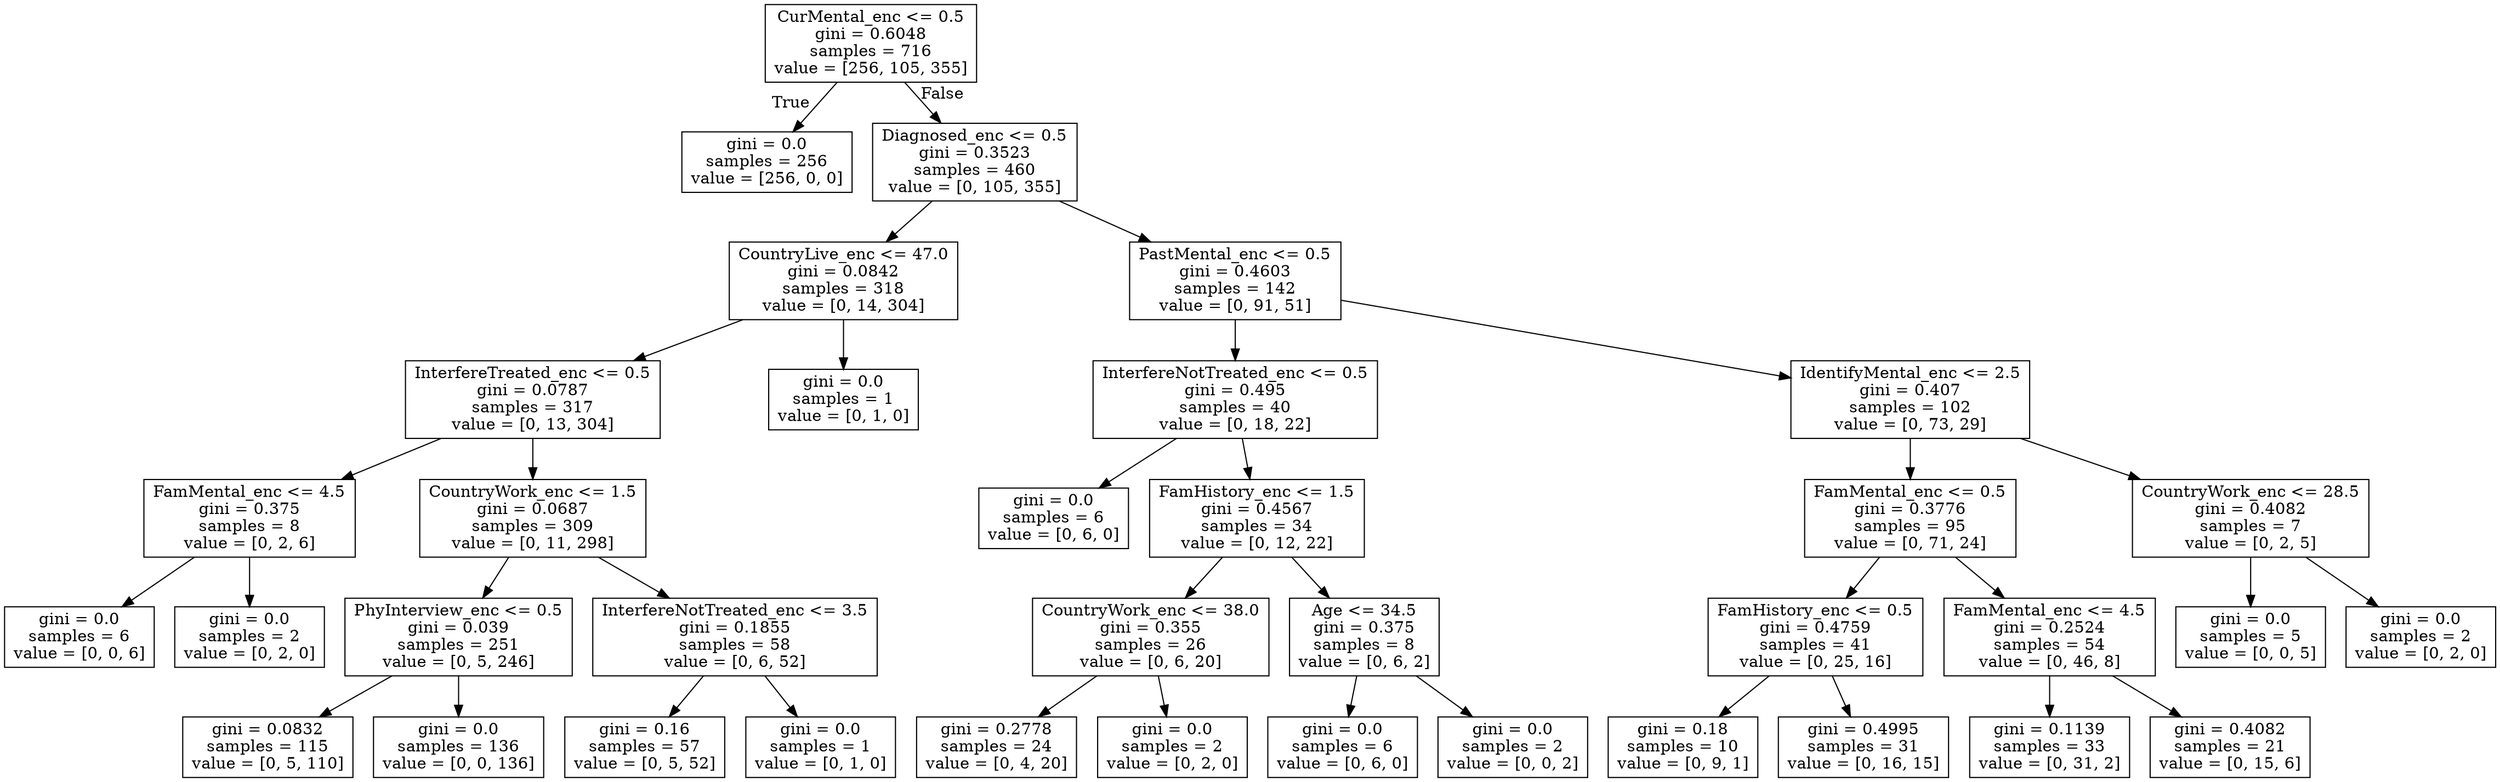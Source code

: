 digraph Tree {
node [shape=box] ;
0 [label="CurMental_enc <= 0.5\ngini = 0.6048\nsamples = 716\nvalue = [256, 105, 355]"] ;
1 [label="gini = 0.0\nsamples = 256\nvalue = [256, 0, 0]"] ;
0 -> 1 [labeldistance=2.5, labelangle=45, headlabel="True"] ;
2 [label="Diagnosed_enc <= 0.5\ngini = 0.3523\nsamples = 460\nvalue = [0, 105, 355]"] ;
0 -> 2 [labeldistance=2.5, labelangle=-45, headlabel="False"] ;
3 [label="CountryLive_enc <= 47.0\ngini = 0.0842\nsamples = 318\nvalue = [0, 14, 304]"] ;
2 -> 3 ;
4 [label="InterfereTreated_enc <= 0.5\ngini = 0.0787\nsamples = 317\nvalue = [0, 13, 304]"] ;
3 -> 4 ;
5 [label="FamMental_enc <= 4.5\ngini = 0.375\nsamples = 8\nvalue = [0, 2, 6]"] ;
4 -> 5 ;
6 [label="gini = 0.0\nsamples = 6\nvalue = [0, 0, 6]"] ;
5 -> 6 ;
7 [label="gini = 0.0\nsamples = 2\nvalue = [0, 2, 0]"] ;
5 -> 7 ;
8 [label="CountryWork_enc <= 1.5\ngini = 0.0687\nsamples = 309\nvalue = [0, 11, 298]"] ;
4 -> 8 ;
9 [label="PhyInterview_enc <= 0.5\ngini = 0.039\nsamples = 251\nvalue = [0, 5, 246]"] ;
8 -> 9 ;
10 [label="gini = 0.0832\nsamples = 115\nvalue = [0, 5, 110]"] ;
9 -> 10 ;
11 [label="gini = 0.0\nsamples = 136\nvalue = [0, 0, 136]"] ;
9 -> 11 ;
12 [label="InterfereNotTreated_enc <= 3.5\ngini = 0.1855\nsamples = 58\nvalue = [0, 6, 52]"] ;
8 -> 12 ;
13 [label="gini = 0.16\nsamples = 57\nvalue = [0, 5, 52]"] ;
12 -> 13 ;
14 [label="gini = 0.0\nsamples = 1\nvalue = [0, 1, 0]"] ;
12 -> 14 ;
15 [label="gini = 0.0\nsamples = 1\nvalue = [0, 1, 0]"] ;
3 -> 15 ;
16 [label="PastMental_enc <= 0.5\ngini = 0.4603\nsamples = 142\nvalue = [0, 91, 51]"] ;
2 -> 16 ;
17 [label="InterfereNotTreated_enc <= 0.5\ngini = 0.495\nsamples = 40\nvalue = [0, 18, 22]"] ;
16 -> 17 ;
18 [label="gini = 0.0\nsamples = 6\nvalue = [0, 6, 0]"] ;
17 -> 18 ;
19 [label="FamHistory_enc <= 1.5\ngini = 0.4567\nsamples = 34\nvalue = [0, 12, 22]"] ;
17 -> 19 ;
20 [label="CountryWork_enc <= 38.0\ngini = 0.355\nsamples = 26\nvalue = [0, 6, 20]"] ;
19 -> 20 ;
21 [label="gini = 0.2778\nsamples = 24\nvalue = [0, 4, 20]"] ;
20 -> 21 ;
22 [label="gini = 0.0\nsamples = 2\nvalue = [0, 2, 0]"] ;
20 -> 22 ;
23 [label="Age <= 34.5\ngini = 0.375\nsamples = 8\nvalue = [0, 6, 2]"] ;
19 -> 23 ;
24 [label="gini = 0.0\nsamples = 6\nvalue = [0, 6, 0]"] ;
23 -> 24 ;
25 [label="gini = 0.0\nsamples = 2\nvalue = [0, 0, 2]"] ;
23 -> 25 ;
26 [label="IdentifyMental_enc <= 2.5\ngini = 0.407\nsamples = 102\nvalue = [0, 73, 29]"] ;
16 -> 26 ;
27 [label="FamMental_enc <= 0.5\ngini = 0.3776\nsamples = 95\nvalue = [0, 71, 24]"] ;
26 -> 27 ;
28 [label="FamHistory_enc <= 0.5\ngini = 0.4759\nsamples = 41\nvalue = [0, 25, 16]"] ;
27 -> 28 ;
29 [label="gini = 0.18\nsamples = 10\nvalue = [0, 9, 1]"] ;
28 -> 29 ;
30 [label="gini = 0.4995\nsamples = 31\nvalue = [0, 16, 15]"] ;
28 -> 30 ;
31 [label="FamMental_enc <= 4.5\ngini = 0.2524\nsamples = 54\nvalue = [0, 46, 8]"] ;
27 -> 31 ;
32 [label="gini = 0.1139\nsamples = 33\nvalue = [0, 31, 2]"] ;
31 -> 32 ;
33 [label="gini = 0.4082\nsamples = 21\nvalue = [0, 15, 6]"] ;
31 -> 33 ;
34 [label="CountryWork_enc <= 28.5\ngini = 0.4082\nsamples = 7\nvalue = [0, 2, 5]"] ;
26 -> 34 ;
35 [label="gini = 0.0\nsamples = 5\nvalue = [0, 0, 5]"] ;
34 -> 35 ;
36 [label="gini = 0.0\nsamples = 2\nvalue = [0, 2, 0]"] ;
34 -> 36 ;
}